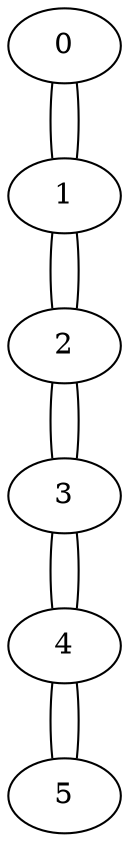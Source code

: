 graph G {
  1 [ label="0" ];
  2 [ label="1" ];
  3 [ label="2" ];
  4 [ label="3" ];
  5 [ label="4" ];
  6 [ label="5" ];
  2 -- 1;
  1 -- 2;
  3 -- 2;
  2 -- 3;
  4 -- 3;
  3 -- 4;
  5 -- 4;
  4 -- 5;
  6 -- 5;
  5 -- 6;
}
